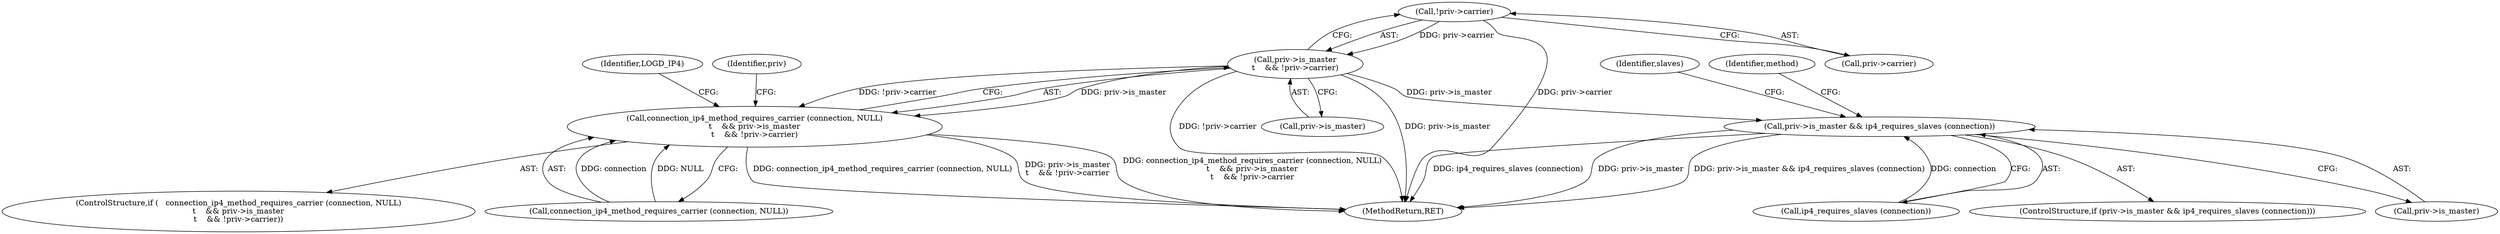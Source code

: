 digraph "0_NetworkManager_d5fc88e573fa58b93034b04d35a2454f5d28cad9@pointer" {
"1005736" [label="(Call,!priv->carrier)"];
"1005732" [label="(Call,priv->is_master\n\t    && !priv->carrier)"];
"1005728" [label="(Call,connection_ip4_method_requires_carrier (connection, NULL)\n\t    && priv->is_master\n\t    && !priv->carrier)"];
"1005749" [label="(Call,priv->is_master && ip4_requires_slaves (connection))"];
"1005736" [label="(Call,!priv->carrier)"];
"1005780" [label="(Identifier,method)"];
"1005753" [label="(Call,ip4_requires_slaves (connection))"];
"1005757" [label="(Identifier,slaves)"];
"1007368" [label="(MethodReturn,RET)"];
"1005732" [label="(Call,priv->is_master\n\t    && !priv->carrier)"];
"1005728" [label="(Call,connection_ip4_method_requires_carrier (connection, NULL)\n\t    && priv->is_master\n\t    && !priv->carrier)"];
"1005727" [label="(ControlStructure,if (   connection_ip4_method_requires_carrier (connection, NULL)\n\t    && priv->is_master\n\t    && !priv->carrier))"];
"1005748" [label="(ControlStructure,if (priv->is_master && ip4_requires_slaves (connection)))"];
"1005743" [label="(Identifier,LOGD_IP4)"];
"1005750" [label="(Call,priv->is_master)"];
"1005729" [label="(Call,connection_ip4_method_requires_carrier (connection, NULL))"];
"1005751" [label="(Identifier,priv)"];
"1005733" [label="(Call,priv->is_master)"];
"1005737" [label="(Call,priv->carrier)"];
"1005749" [label="(Call,priv->is_master && ip4_requires_slaves (connection))"];
"1005736" -> "1005732"  [label="AST: "];
"1005736" -> "1005737"  [label="CFG: "];
"1005737" -> "1005736"  [label="AST: "];
"1005732" -> "1005736"  [label="CFG: "];
"1005736" -> "1007368"  [label="DDG: priv->carrier"];
"1005736" -> "1005732"  [label="DDG: priv->carrier"];
"1005732" -> "1005728"  [label="AST: "];
"1005732" -> "1005733"  [label="CFG: "];
"1005733" -> "1005732"  [label="AST: "];
"1005728" -> "1005732"  [label="CFG: "];
"1005732" -> "1007368"  [label="DDG: priv->is_master"];
"1005732" -> "1007368"  [label="DDG: !priv->carrier"];
"1005732" -> "1005728"  [label="DDG: priv->is_master"];
"1005732" -> "1005728"  [label="DDG: !priv->carrier"];
"1005732" -> "1005749"  [label="DDG: priv->is_master"];
"1005728" -> "1005727"  [label="AST: "];
"1005728" -> "1005729"  [label="CFG: "];
"1005729" -> "1005728"  [label="AST: "];
"1005743" -> "1005728"  [label="CFG: "];
"1005751" -> "1005728"  [label="CFG: "];
"1005728" -> "1007368"  [label="DDG: connection_ip4_method_requires_carrier (connection, NULL)"];
"1005728" -> "1007368"  [label="DDG: priv->is_master\n\t    && !priv->carrier"];
"1005728" -> "1007368"  [label="DDG: connection_ip4_method_requires_carrier (connection, NULL)\n\t    && priv->is_master\n\t    && !priv->carrier"];
"1005729" -> "1005728"  [label="DDG: connection"];
"1005729" -> "1005728"  [label="DDG: NULL"];
"1005749" -> "1005748"  [label="AST: "];
"1005749" -> "1005750"  [label="CFG: "];
"1005749" -> "1005753"  [label="CFG: "];
"1005750" -> "1005749"  [label="AST: "];
"1005753" -> "1005749"  [label="AST: "];
"1005757" -> "1005749"  [label="CFG: "];
"1005780" -> "1005749"  [label="CFG: "];
"1005749" -> "1007368"  [label="DDG: priv->is_master"];
"1005749" -> "1007368"  [label="DDG: priv->is_master && ip4_requires_slaves (connection)"];
"1005749" -> "1007368"  [label="DDG: ip4_requires_slaves (connection)"];
"1005753" -> "1005749"  [label="DDG: connection"];
}
